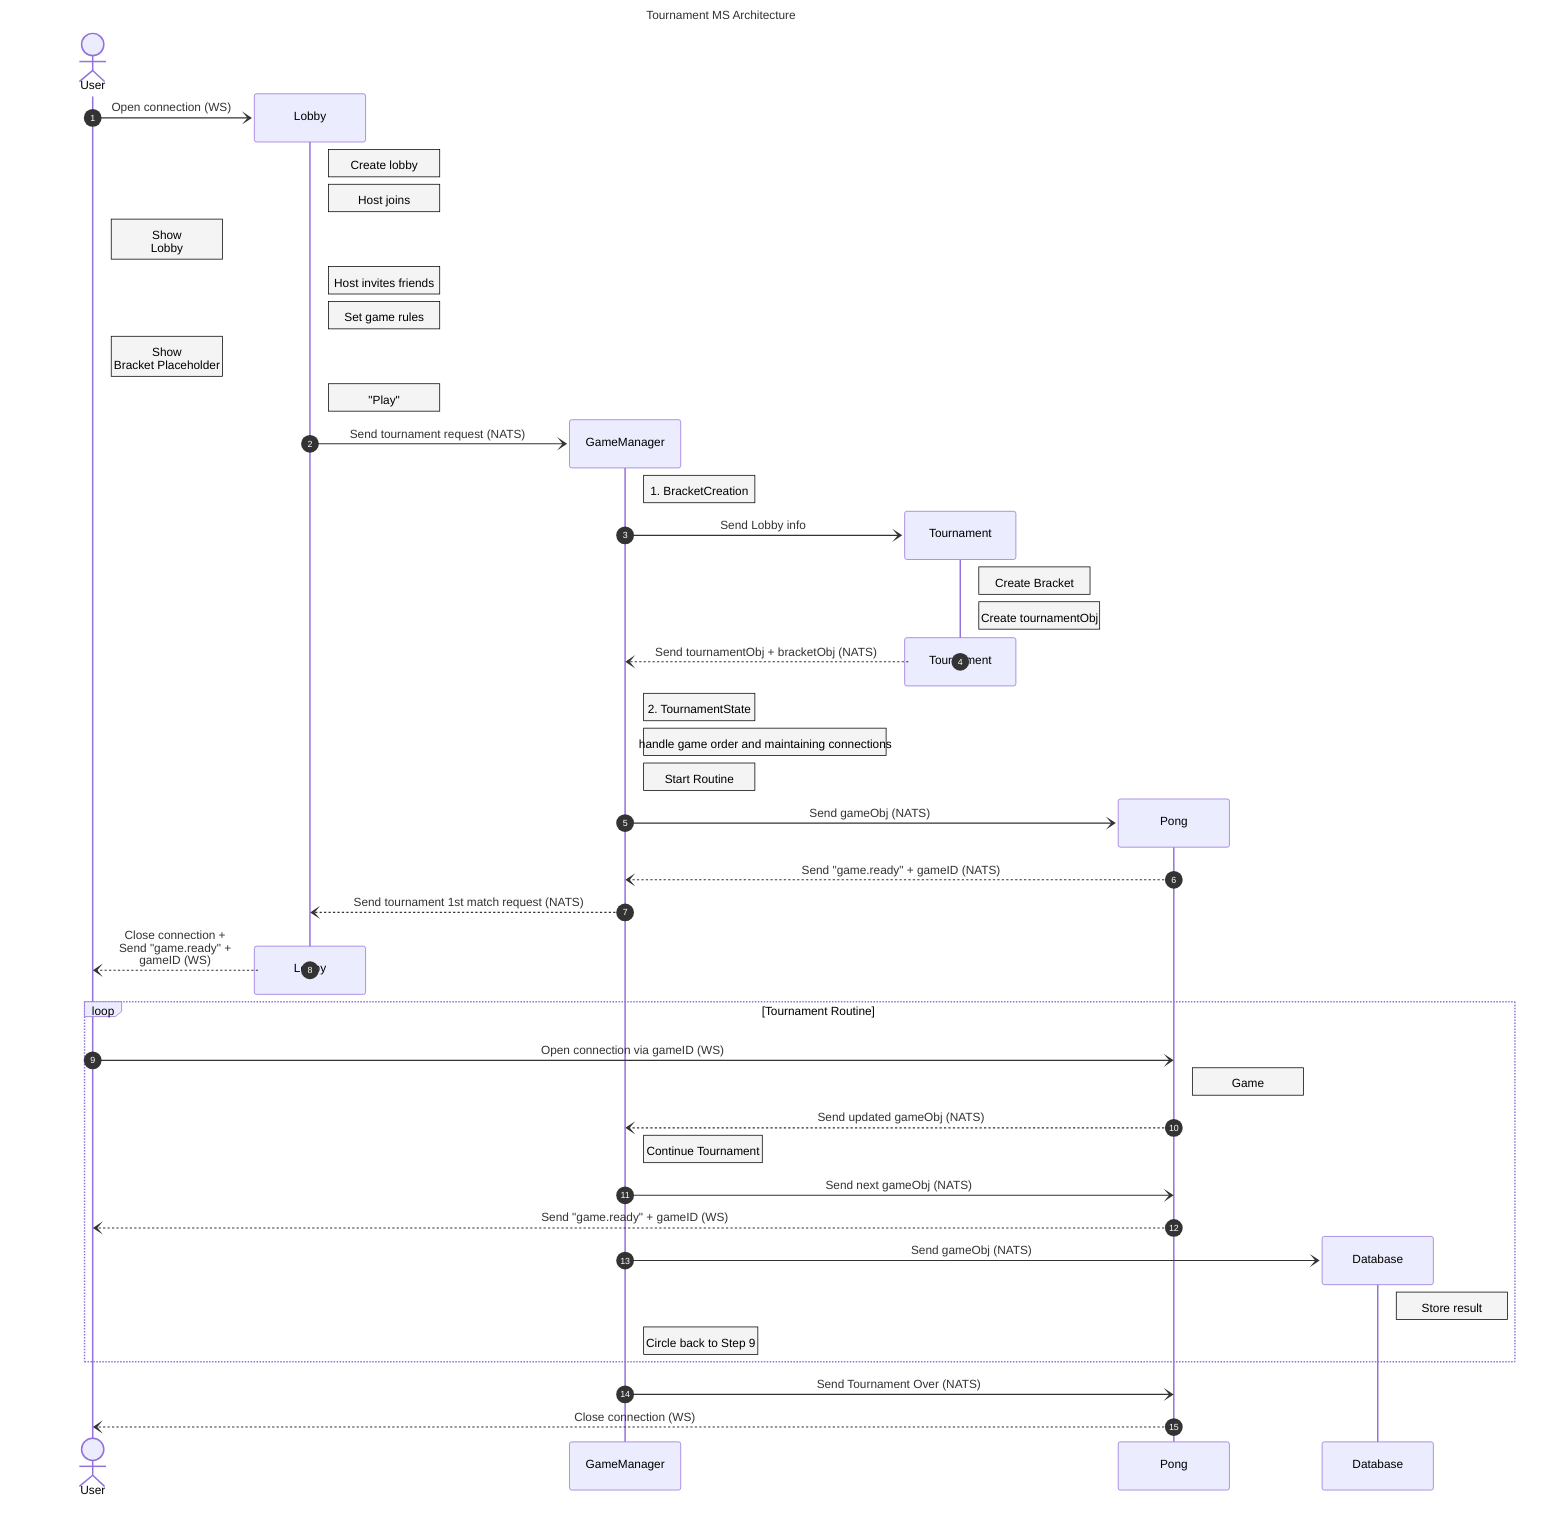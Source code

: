 %%{init:{"themeVariables": {
    "noteBkgColor":"#f4f4f4", 
    "noteTextColor":"black",
    "noteBorderColor":"#000",
    "fontFamily":"Arial"
  }
}}%%
sequenceDiagram
    title Tournament MS Architecture
    autonumber

    create actor U as User
    create participant L as Lobby
    U-)L: Open connection (WS)
    Note right of L: Create lobby
    Note right of L: Host joins
    Note right of U: Show <br/>Lobby
    Note right of L: Host invites friends
    Note right of L: Set game rules
    Note right of U: Show <br/>Bracket  Placeholder
    Note right of L: "Play"

    create participant GM as GameManager
    L-)GM: Send tournament request (NATS)
    Note right of GM: 1. BracketCreation
    
    create participant T as Tournament
    GM-)T: Send Lobby info
    Note right of T: Create Bracket
    Note right of T: Create  tournamentObj 

    destroy T
    T--)GM: Send  tournamentObj + bracketObj (NATS)
    Note right of GM: 2. TournamentState
    Note right of GM: handle game order and maintaining connections
    Note right of GM: Start Routine
    
    create participant P as Pong
    GM-)P: Send gameObj (NATS)
    P--)GM: Send "game.ready" + gameID (NATS)
    GM--)L: Send tournament 1st match request (NATS)
    destroy L
    L--)U: Close connection +<br/> Send "game.ready" +<br/> gameID (WS)

    loop Tournament Routine
      U-)P: Open connection via gameID (WS)
      Note right of P: Game
      P--)GM: Send updated gameObj (NATS)
      Note right of GM: Continue Tournament
      GM-)P: Send next gameObj (NATS)
      P--)U: Send "game.ready" + gameID (WS)

      create participant DB as Database
      GM-)DB: Send gameObj (NATS)
      Note right of DB: Store result
      Note right of GM: Circle  back to Step 9
    end
      GM-)P: Send Tournament Over (NATS)
      P--)U: Close connection (WS)
